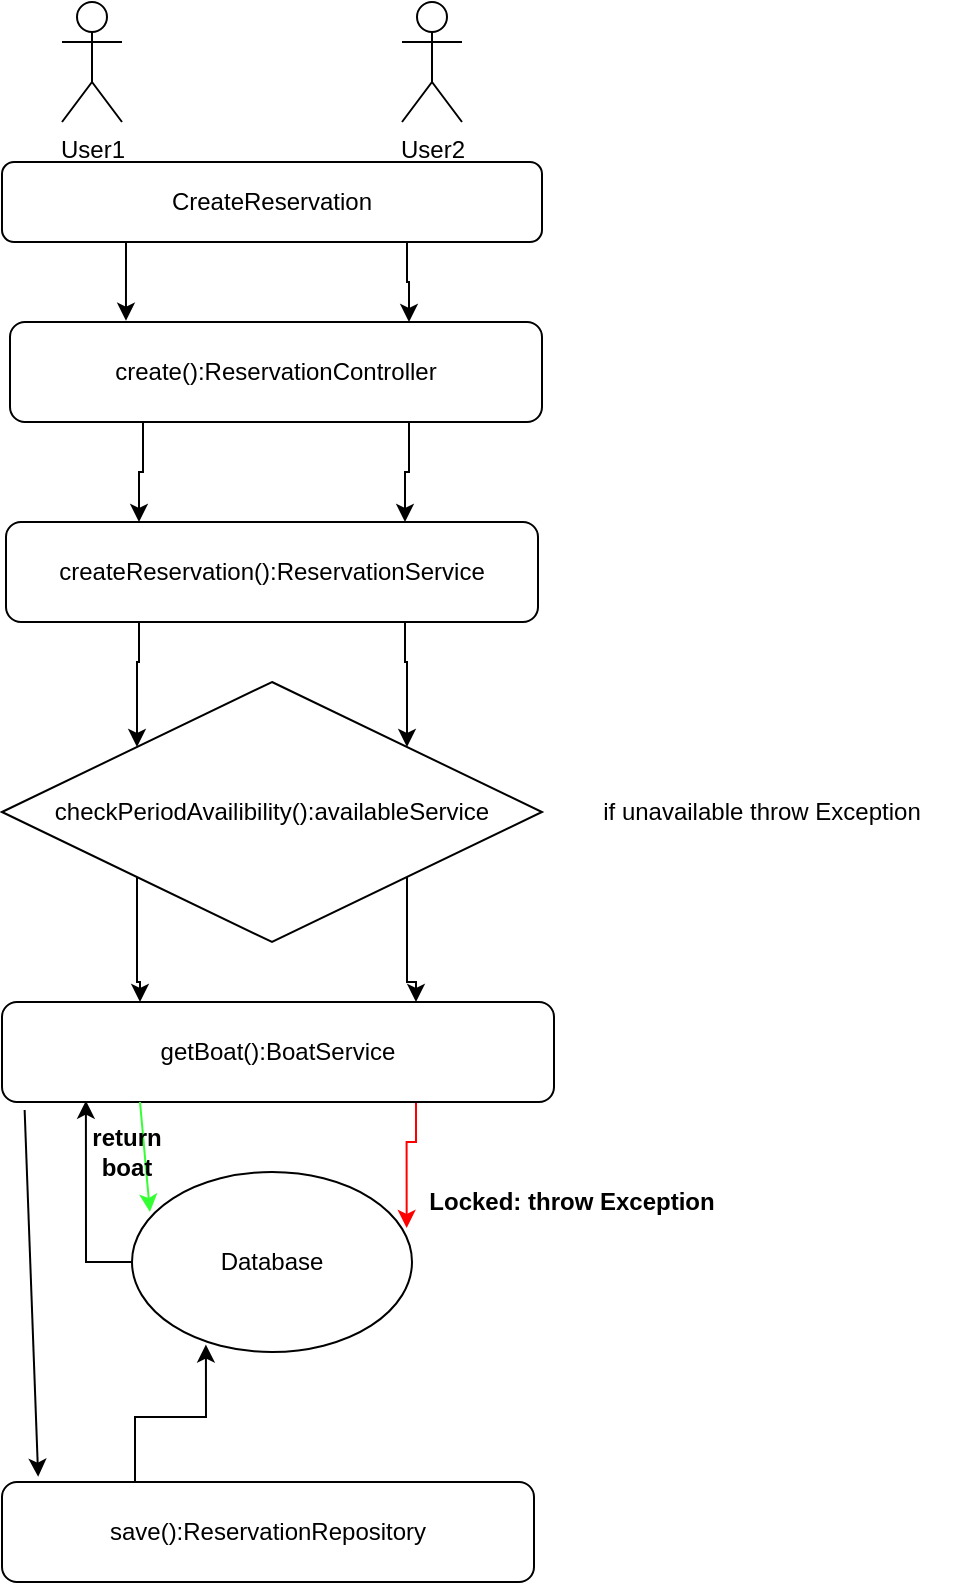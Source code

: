 <mxfile version="16.4.5" type="device"><diagram id="C5RBs43oDa-KdzZeNtuy" name="Page-1"><mxGraphModel dx="2302" dy="1122" grid="1" gridSize="10" guides="1" tooltips="1" connect="1" arrows="1" fold="1" page="1" pageScale="1" pageWidth="827" pageHeight="1169" math="0" shadow="0"><root><mxCell id="WIyWlLk6GJQsqaUBKTNV-0"/><mxCell id="WIyWlLk6GJQsqaUBKTNV-1" parent="WIyWlLk6GJQsqaUBKTNV-0"/><mxCell id="ukcyvOK85FiMibB3PhB6-24" style="edgeStyle=orthogonalEdgeStyle;rounded=0;orthogonalLoop=1;jettySize=auto;html=1;exitX=0.25;exitY=1;exitDx=0;exitDy=0;entryX=0.218;entryY=-0.013;entryDx=0;entryDy=0;entryPerimeter=0;" edge="1" parent="WIyWlLk6GJQsqaUBKTNV-1" source="WIyWlLk6GJQsqaUBKTNV-3" target="WIyWlLk6GJQsqaUBKTNV-11"><mxGeometry relative="1" as="geometry"/></mxCell><mxCell id="ukcyvOK85FiMibB3PhB6-27" style="edgeStyle=orthogonalEdgeStyle;rounded=0;orthogonalLoop=1;jettySize=auto;html=1;exitX=0.75;exitY=1;exitDx=0;exitDy=0;entryX=0.75;entryY=0;entryDx=0;entryDy=0;" edge="1" parent="WIyWlLk6GJQsqaUBKTNV-1" source="WIyWlLk6GJQsqaUBKTNV-3" target="WIyWlLk6GJQsqaUBKTNV-11"><mxGeometry relative="1" as="geometry"/></mxCell><mxCell id="WIyWlLk6GJQsqaUBKTNV-3" value="CreateReservation" style="rounded=1;whiteSpace=wrap;html=1;fontSize=12;glass=0;strokeWidth=1;shadow=0;" parent="WIyWlLk6GJQsqaUBKTNV-1" vertex="1"><mxGeometry x="160" y="80" width="270" height="40" as="geometry"/></mxCell><mxCell id="ukcyvOK85FiMibB3PhB6-25" style="edgeStyle=orthogonalEdgeStyle;rounded=0;orthogonalLoop=1;jettySize=auto;html=1;exitX=0.25;exitY=1;exitDx=0;exitDy=0;entryX=0.25;entryY=0;entryDx=0;entryDy=0;" edge="1" parent="WIyWlLk6GJQsqaUBKTNV-1" source="WIyWlLk6GJQsqaUBKTNV-11" target="ukcyvOK85FiMibB3PhB6-7"><mxGeometry relative="1" as="geometry"/></mxCell><mxCell id="ukcyvOK85FiMibB3PhB6-28" style="edgeStyle=orthogonalEdgeStyle;rounded=0;orthogonalLoop=1;jettySize=auto;html=1;exitX=0.75;exitY=1;exitDx=0;exitDy=0;entryX=0.75;entryY=0;entryDx=0;entryDy=0;" edge="1" parent="WIyWlLk6GJQsqaUBKTNV-1" source="WIyWlLk6GJQsqaUBKTNV-11" target="ukcyvOK85FiMibB3PhB6-7"><mxGeometry relative="1" as="geometry"/></mxCell><mxCell id="WIyWlLk6GJQsqaUBKTNV-11" value="create():ReservationController" style="rounded=1;whiteSpace=wrap;html=1;fontSize=12;glass=0;strokeWidth=1;shadow=0;" parent="WIyWlLk6GJQsqaUBKTNV-1" vertex="1"><mxGeometry x="164" y="160" width="266" height="50" as="geometry"/></mxCell><mxCell id="ukcyvOK85FiMibB3PhB6-0" value="User1" style="shape=umlActor;verticalLabelPosition=bottom;verticalAlign=top;html=1;outlineConnect=0;" vertex="1" parent="WIyWlLk6GJQsqaUBKTNV-1"><mxGeometry x="190" width="30" height="60" as="geometry"/></mxCell><mxCell id="ukcyvOK85FiMibB3PhB6-26" style="edgeStyle=orthogonalEdgeStyle;rounded=0;orthogonalLoop=1;jettySize=auto;html=1;exitX=0.25;exitY=1;exitDx=0;exitDy=0;entryX=0;entryY=0;entryDx=0;entryDy=0;" edge="1" parent="WIyWlLk6GJQsqaUBKTNV-1" source="ukcyvOK85FiMibB3PhB6-7" target="ukcyvOK85FiMibB3PhB6-8"><mxGeometry relative="1" as="geometry"/></mxCell><mxCell id="ukcyvOK85FiMibB3PhB6-29" style="edgeStyle=orthogonalEdgeStyle;rounded=0;orthogonalLoop=1;jettySize=auto;html=1;exitX=0.75;exitY=1;exitDx=0;exitDy=0;entryX=1;entryY=0;entryDx=0;entryDy=0;" edge="1" parent="WIyWlLk6GJQsqaUBKTNV-1" source="ukcyvOK85FiMibB3PhB6-7" target="ukcyvOK85FiMibB3PhB6-8"><mxGeometry relative="1" as="geometry"/></mxCell><mxCell id="ukcyvOK85FiMibB3PhB6-7" value="createReservation():ReservationService" style="rounded=1;whiteSpace=wrap;html=1;fontSize=12;glass=0;strokeWidth=1;shadow=0;" vertex="1" parent="WIyWlLk6GJQsqaUBKTNV-1"><mxGeometry x="162" y="260" width="266" height="50" as="geometry"/></mxCell><mxCell id="ukcyvOK85FiMibB3PhB6-32" style="edgeStyle=orthogonalEdgeStyle;rounded=0;orthogonalLoop=1;jettySize=auto;html=1;exitX=0;exitY=1;exitDx=0;exitDy=0;entryX=0.25;entryY=0;entryDx=0;entryDy=0;" edge="1" parent="WIyWlLk6GJQsqaUBKTNV-1" source="ukcyvOK85FiMibB3PhB6-8" target="ukcyvOK85FiMibB3PhB6-14"><mxGeometry relative="1" as="geometry"/></mxCell><mxCell id="ukcyvOK85FiMibB3PhB6-33" style="edgeStyle=orthogonalEdgeStyle;rounded=0;orthogonalLoop=1;jettySize=auto;html=1;exitX=1;exitY=1;exitDx=0;exitDy=0;entryX=0.75;entryY=0;entryDx=0;entryDy=0;" edge="1" parent="WIyWlLk6GJQsqaUBKTNV-1" source="ukcyvOK85FiMibB3PhB6-8" target="ukcyvOK85FiMibB3PhB6-14"><mxGeometry relative="1" as="geometry"/></mxCell><mxCell id="ukcyvOK85FiMibB3PhB6-8" value="checkPeriodAvailibility():availableService" style="rhombus;whiteSpace=wrap;html=1;" vertex="1" parent="WIyWlLk6GJQsqaUBKTNV-1"><mxGeometry x="160" y="340" width="270" height="130" as="geometry"/></mxCell><mxCell id="ukcyvOK85FiMibB3PhB6-48" style="edgeStyle=orthogonalEdgeStyle;rounded=0;orthogonalLoop=1;jettySize=auto;html=1;exitX=0.25;exitY=0;exitDx=0;exitDy=0;entryX=0.264;entryY=0.959;entryDx=0;entryDy=0;entryPerimeter=0;" edge="1" parent="WIyWlLk6GJQsqaUBKTNV-1" source="ukcyvOK85FiMibB3PhB6-12" target="ukcyvOK85FiMibB3PhB6-13"><mxGeometry relative="1" as="geometry"/></mxCell><mxCell id="ukcyvOK85FiMibB3PhB6-12" value="save():ReservationRepository" style="rounded=1;whiteSpace=wrap;html=1;fontSize=12;glass=0;strokeWidth=1;shadow=0;" vertex="1" parent="WIyWlLk6GJQsqaUBKTNV-1"><mxGeometry x="160" y="740" width="266" height="50" as="geometry"/></mxCell><mxCell id="ukcyvOK85FiMibB3PhB6-13" value="Database" style="ellipse;whiteSpace=wrap;html=1;" vertex="1" parent="WIyWlLk6GJQsqaUBKTNV-1"><mxGeometry x="225" y="585" width="140" height="90" as="geometry"/></mxCell><mxCell id="ukcyvOK85FiMibB3PhB6-35" style="edgeStyle=orthogonalEdgeStyle;rounded=0;orthogonalLoop=1;jettySize=auto;html=1;exitX=0.75;exitY=1;exitDx=0;exitDy=0;entryX=0.981;entryY=0.311;entryDx=0;entryDy=0;entryPerimeter=0;strokeColor=#FF0000;" edge="1" parent="WIyWlLk6GJQsqaUBKTNV-1" source="ukcyvOK85FiMibB3PhB6-14" target="ukcyvOK85FiMibB3PhB6-13"><mxGeometry relative="1" as="geometry"/></mxCell><mxCell id="ukcyvOK85FiMibB3PhB6-14" value="getBoat():BoatService" style="rounded=1;whiteSpace=wrap;html=1;fontSize=12;glass=0;strokeWidth=1;shadow=0;" vertex="1" parent="WIyWlLk6GJQsqaUBKTNV-1"><mxGeometry x="160" y="500" width="276" height="50" as="geometry"/></mxCell><mxCell id="ukcyvOK85FiMibB3PhB6-21" value="User2" style="shape=umlActor;verticalLabelPosition=bottom;verticalAlign=top;html=1;outlineConnect=0;" vertex="1" parent="WIyWlLk6GJQsqaUBKTNV-1"><mxGeometry x="360" width="30" height="60" as="geometry"/></mxCell><mxCell id="ukcyvOK85FiMibB3PhB6-34" value="" style="endArrow=classic;html=1;rounded=0;exitX=0.25;exitY=1;exitDx=0;exitDy=0;entryX=0.064;entryY=0.222;entryDx=0;entryDy=0;entryPerimeter=0;strokeColor=#33FF33;" edge="1" parent="WIyWlLk6GJQsqaUBKTNV-1" source="ukcyvOK85FiMibB3PhB6-14" target="ukcyvOK85FiMibB3PhB6-13"><mxGeometry width="50" height="50" relative="1" as="geometry"><mxPoint x="390" y="580" as="sourcePoint"/><mxPoint x="440" y="530" as="targetPoint"/></mxGeometry></mxCell><mxCell id="ukcyvOK85FiMibB3PhB6-38" value="&lt;b&gt;Locked: throw Exception&lt;/b&gt;" style="text;html=1;strokeColor=none;fillColor=none;align=center;verticalAlign=middle;whiteSpace=wrap;rounded=0;" vertex="1" parent="WIyWlLk6GJQsqaUBKTNV-1"><mxGeometry x="360" y="585" width="170" height="30" as="geometry"/></mxCell><mxCell id="ukcyvOK85FiMibB3PhB6-40" value="if unavailable throw Exception" style="text;html=1;strokeColor=none;fillColor=none;align=center;verticalAlign=middle;whiteSpace=wrap;rounded=0;" vertex="1" parent="WIyWlLk6GJQsqaUBKTNV-1"><mxGeometry x="440" y="390" width="200" height="30" as="geometry"/></mxCell><mxCell id="ukcyvOK85FiMibB3PhB6-44" value="" style="endArrow=classic;html=1;rounded=0;exitX=0;exitY=0.5;exitDx=0;exitDy=0;entryX=0.152;entryY=0.987;entryDx=0;entryDy=0;entryPerimeter=0;" edge="1" parent="WIyWlLk6GJQsqaUBKTNV-1" source="ukcyvOK85FiMibB3PhB6-13" target="ukcyvOK85FiMibB3PhB6-14"><mxGeometry width="50" height="50" relative="1" as="geometry"><mxPoint x="390" y="550" as="sourcePoint"/><mxPoint x="440" y="500" as="targetPoint"/><Array as="points"><mxPoint x="202" y="630"/></Array></mxGeometry></mxCell><mxCell id="ukcyvOK85FiMibB3PhB6-45" value="&lt;b&gt;return boat&lt;/b&gt;" style="text;html=1;strokeColor=none;fillColor=none;align=center;verticalAlign=middle;whiteSpace=wrap;rounded=0;" vertex="1" parent="WIyWlLk6GJQsqaUBKTNV-1"><mxGeometry x="190" y="560" width="65" height="30" as="geometry"/></mxCell><mxCell id="ukcyvOK85FiMibB3PhB6-46" value="" style="endArrow=classic;html=1;rounded=0;exitX=0.041;exitY=1.08;exitDx=0;exitDy=0;exitPerimeter=0;entryX=0.068;entryY=-0.053;entryDx=0;entryDy=0;entryPerimeter=0;" edge="1" parent="WIyWlLk6GJQsqaUBKTNV-1" source="ukcyvOK85FiMibB3PhB6-14" target="ukcyvOK85FiMibB3PhB6-12"><mxGeometry width="50" height="50" relative="1" as="geometry"><mxPoint x="150" y="720" as="sourcePoint"/><mxPoint x="200" y="670" as="targetPoint"/></mxGeometry></mxCell></root></mxGraphModel></diagram></mxfile>